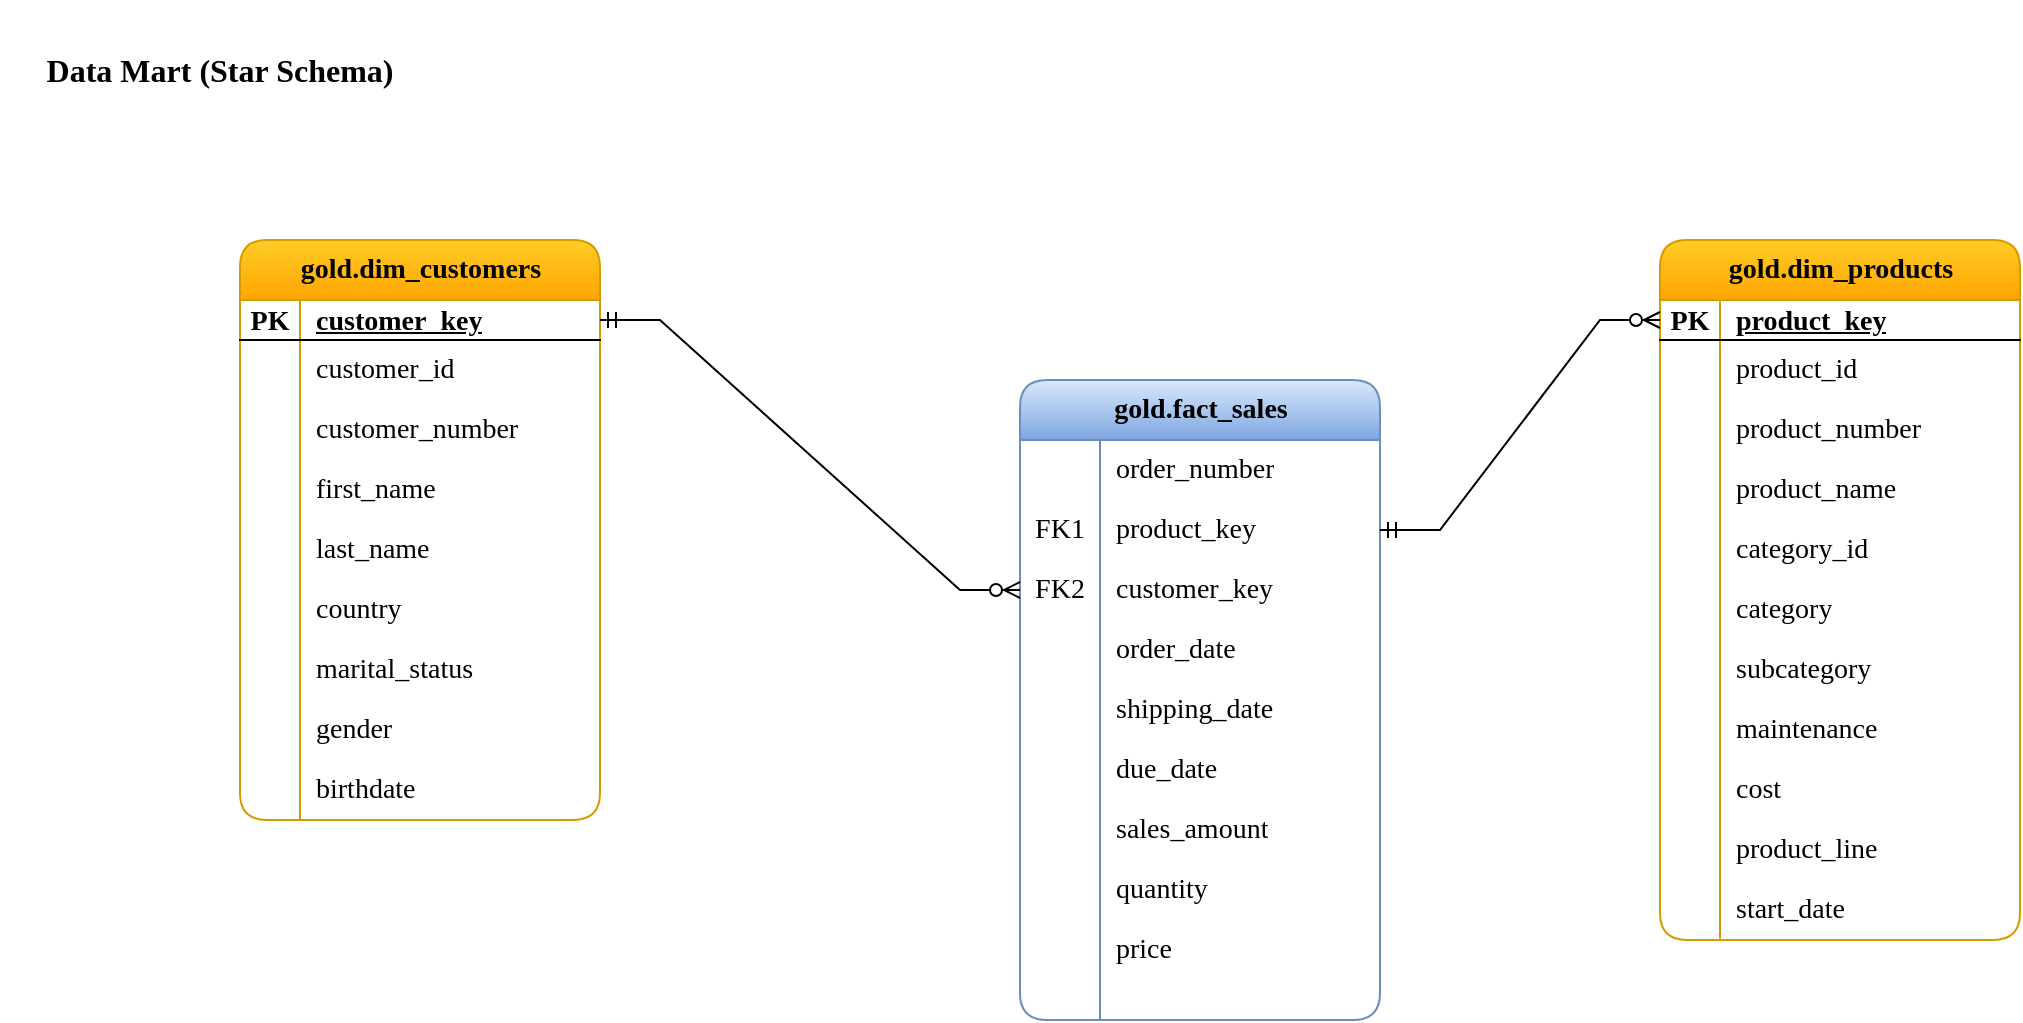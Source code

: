 <mxfile version="27.0.9">
  <diagram name="Page-1" id="QUoCIV9uju_QD92JX0Gx">
    <mxGraphModel dx="1188" dy="729" grid="1" gridSize="10" guides="1" tooltips="1" connect="1" arrows="1" fold="1" page="1" pageScale="1" pageWidth="1600" pageHeight="1200" math="0" shadow="0">
      <root>
        <mxCell id="0" />
        <mxCell id="1" parent="0" />
        <mxCell id="_mooXY7C2FCnG0ZSDH6z-1" value="&lt;font style=&quot;font-size: 16px;&quot; face=&quot;Comic Sans MS&quot;&gt;&lt;b&gt;Data Mart (Star Schema)&lt;/b&gt;&lt;/font&gt;" style="text;html=1;align=center;verticalAlign=middle;whiteSpace=wrap;rounded=0;" vertex="1" parent="1">
          <mxGeometry x="120" y="80" width="220" height="70" as="geometry" />
        </mxCell>
        <mxCell id="_mooXY7C2FCnG0ZSDH6z-16" value="gold.dim_customers" style="shape=table;startSize=30;container=1;collapsible=1;childLayout=tableLayout;fixedRows=1;rowLines=0;fontStyle=1;align=center;resizeLast=1;html=1;rounded=1;fillStyle=auto;swimlaneFillColor=none;fillColor=#ffcd28;strokeColor=#d79b00;gradientColor=#ffa500;fontFamily=Comic Sans MS;fontSize=14;" vertex="1" parent="1">
          <mxGeometry x="240" y="200" width="180" height="290" as="geometry" />
        </mxCell>
        <mxCell id="_mooXY7C2FCnG0ZSDH6z-17" value="" style="shape=tableRow;horizontal=0;startSize=0;swimlaneHead=0;swimlaneBody=0;fillColor=none;collapsible=0;dropTarget=0;points=[[0,0.5],[1,0.5]];portConstraint=eastwest;top=0;left=0;right=0;bottom=1;fontSize=14;fontFamily=Comic Sans MS;" vertex="1" parent="_mooXY7C2FCnG0ZSDH6z-16">
          <mxGeometry y="30" width="180" height="20" as="geometry" />
        </mxCell>
        <mxCell id="_mooXY7C2FCnG0ZSDH6z-18" value="PK" style="shape=partialRectangle;connectable=0;fillColor=none;top=0;left=0;bottom=0;right=0;fontStyle=1;overflow=hidden;whiteSpace=wrap;html=1;fontSize=14;fontFamily=Comic Sans MS;" vertex="1" parent="_mooXY7C2FCnG0ZSDH6z-17">
          <mxGeometry width="30" height="20" as="geometry">
            <mxRectangle width="30" height="20" as="alternateBounds" />
          </mxGeometry>
        </mxCell>
        <mxCell id="_mooXY7C2FCnG0ZSDH6z-19" value="customer_key" style="shape=partialRectangle;connectable=0;fillColor=none;top=0;left=0;bottom=0;right=0;align=left;spacingLeft=6;fontStyle=5;overflow=hidden;whiteSpace=wrap;html=1;fontSize=14;fontFamily=Comic Sans MS;" vertex="1" parent="_mooXY7C2FCnG0ZSDH6z-17">
          <mxGeometry x="30" width="150" height="20" as="geometry">
            <mxRectangle width="150" height="20" as="alternateBounds" />
          </mxGeometry>
        </mxCell>
        <mxCell id="_mooXY7C2FCnG0ZSDH6z-20" value="" style="shape=tableRow;horizontal=0;startSize=0;swimlaneHead=0;swimlaneBody=0;fillColor=none;collapsible=0;dropTarget=0;points=[[0,0.5],[1,0.5]];portConstraint=eastwest;top=0;left=0;right=0;bottom=0;fontSize=14;fontFamily=Comic Sans MS;" vertex="1" parent="_mooXY7C2FCnG0ZSDH6z-16">
          <mxGeometry y="50" width="180" height="30" as="geometry" />
        </mxCell>
        <mxCell id="_mooXY7C2FCnG0ZSDH6z-21" value="" style="shape=partialRectangle;connectable=0;fillColor=none;top=0;left=0;bottom=0;right=0;editable=1;overflow=hidden;whiteSpace=wrap;html=1;fontSize=14;fontFamily=Comic Sans MS;" vertex="1" parent="_mooXY7C2FCnG0ZSDH6z-20">
          <mxGeometry width="30" height="30" as="geometry">
            <mxRectangle width="30" height="30" as="alternateBounds" />
          </mxGeometry>
        </mxCell>
        <mxCell id="_mooXY7C2FCnG0ZSDH6z-22" value="customer_id" style="shape=partialRectangle;connectable=0;fillColor=none;top=0;left=0;bottom=0;right=0;align=left;spacingLeft=6;overflow=hidden;whiteSpace=wrap;html=1;fontSize=14;fontFamily=Comic Sans MS;" vertex="1" parent="_mooXY7C2FCnG0ZSDH6z-20">
          <mxGeometry x="30" width="150" height="30" as="geometry">
            <mxRectangle width="150" height="30" as="alternateBounds" />
          </mxGeometry>
        </mxCell>
        <mxCell id="_mooXY7C2FCnG0ZSDH6z-23" value="" style="shape=tableRow;horizontal=0;startSize=0;swimlaneHead=0;swimlaneBody=0;fillColor=none;collapsible=0;dropTarget=0;points=[[0,0.5],[1,0.5]];portConstraint=eastwest;top=0;left=0;right=0;bottom=0;fontSize=14;fontFamily=Comic Sans MS;" vertex="1" parent="_mooXY7C2FCnG0ZSDH6z-16">
          <mxGeometry y="80" width="180" height="30" as="geometry" />
        </mxCell>
        <mxCell id="_mooXY7C2FCnG0ZSDH6z-24" value="" style="shape=partialRectangle;connectable=0;fillColor=none;top=0;left=0;bottom=0;right=0;editable=1;overflow=hidden;whiteSpace=wrap;html=1;fontSize=14;fontFamily=Comic Sans MS;" vertex="1" parent="_mooXY7C2FCnG0ZSDH6z-23">
          <mxGeometry width="30" height="30" as="geometry">
            <mxRectangle width="30" height="30" as="alternateBounds" />
          </mxGeometry>
        </mxCell>
        <mxCell id="_mooXY7C2FCnG0ZSDH6z-25" value="customer_number" style="shape=partialRectangle;connectable=0;fillColor=none;top=0;left=0;bottom=0;right=0;align=left;spacingLeft=6;overflow=hidden;whiteSpace=wrap;html=1;fontSize=14;fontFamily=Comic Sans MS;" vertex="1" parent="_mooXY7C2FCnG0ZSDH6z-23">
          <mxGeometry x="30" width="150" height="30" as="geometry">
            <mxRectangle width="150" height="30" as="alternateBounds" />
          </mxGeometry>
        </mxCell>
        <mxCell id="_mooXY7C2FCnG0ZSDH6z-26" value="" style="shape=tableRow;horizontal=0;startSize=0;swimlaneHead=0;swimlaneBody=0;fillColor=none;collapsible=0;dropTarget=0;points=[[0,0.5],[1,0.5]];portConstraint=eastwest;top=0;left=0;right=0;bottom=0;fontSize=14;fontFamily=Comic Sans MS;" vertex="1" parent="_mooXY7C2FCnG0ZSDH6z-16">
          <mxGeometry y="110" width="180" height="30" as="geometry" />
        </mxCell>
        <mxCell id="_mooXY7C2FCnG0ZSDH6z-27" value="" style="shape=partialRectangle;connectable=0;fillColor=none;top=0;left=0;bottom=0;right=0;editable=1;overflow=hidden;whiteSpace=wrap;html=1;fontSize=14;fontFamily=Comic Sans MS;" vertex="1" parent="_mooXY7C2FCnG0ZSDH6z-26">
          <mxGeometry width="30" height="30" as="geometry">
            <mxRectangle width="30" height="30" as="alternateBounds" />
          </mxGeometry>
        </mxCell>
        <mxCell id="_mooXY7C2FCnG0ZSDH6z-28" value="first_name" style="shape=partialRectangle;connectable=0;fillColor=none;top=0;left=0;bottom=0;right=0;align=left;spacingLeft=6;overflow=hidden;whiteSpace=wrap;html=1;fontSize=14;fontFamily=Comic Sans MS;" vertex="1" parent="_mooXY7C2FCnG0ZSDH6z-26">
          <mxGeometry x="30" width="150" height="30" as="geometry">
            <mxRectangle width="150" height="30" as="alternateBounds" />
          </mxGeometry>
        </mxCell>
        <mxCell id="_mooXY7C2FCnG0ZSDH6z-31" value="" style="shape=tableRow;horizontal=0;startSize=0;swimlaneHead=0;swimlaneBody=0;fillColor=none;collapsible=0;dropTarget=0;points=[[0,0.5],[1,0.5]];portConstraint=eastwest;top=0;left=0;right=0;bottom=0;fontSize=14;fontFamily=Comic Sans MS;" vertex="1" parent="_mooXY7C2FCnG0ZSDH6z-16">
          <mxGeometry y="140" width="180" height="30" as="geometry" />
        </mxCell>
        <mxCell id="_mooXY7C2FCnG0ZSDH6z-32" value="" style="shape=partialRectangle;connectable=0;fillColor=none;top=0;left=0;bottom=0;right=0;editable=1;overflow=hidden;whiteSpace=wrap;html=1;fontSize=14;fontFamily=Comic Sans MS;" vertex="1" parent="_mooXY7C2FCnG0ZSDH6z-31">
          <mxGeometry width="30" height="30" as="geometry">
            <mxRectangle width="30" height="30" as="alternateBounds" />
          </mxGeometry>
        </mxCell>
        <mxCell id="_mooXY7C2FCnG0ZSDH6z-33" value="last_name" style="shape=partialRectangle;connectable=0;fillColor=none;top=0;left=0;bottom=0;right=0;align=left;spacingLeft=6;overflow=hidden;whiteSpace=wrap;html=1;fontSize=14;fontFamily=Comic Sans MS;" vertex="1" parent="_mooXY7C2FCnG0ZSDH6z-31">
          <mxGeometry x="30" width="150" height="30" as="geometry">
            <mxRectangle width="150" height="30" as="alternateBounds" />
          </mxGeometry>
        </mxCell>
        <mxCell id="_mooXY7C2FCnG0ZSDH6z-34" value="" style="shape=tableRow;horizontal=0;startSize=0;swimlaneHead=0;swimlaneBody=0;fillColor=none;collapsible=0;dropTarget=0;points=[[0,0.5],[1,0.5]];portConstraint=eastwest;top=0;left=0;right=0;bottom=0;fontSize=14;fontFamily=Comic Sans MS;" vertex="1" parent="_mooXY7C2FCnG0ZSDH6z-16">
          <mxGeometry y="170" width="180" height="30" as="geometry" />
        </mxCell>
        <mxCell id="_mooXY7C2FCnG0ZSDH6z-35" value="" style="shape=partialRectangle;connectable=0;fillColor=none;top=0;left=0;bottom=0;right=0;editable=1;overflow=hidden;whiteSpace=wrap;html=1;fontSize=14;fontFamily=Comic Sans MS;" vertex="1" parent="_mooXY7C2FCnG0ZSDH6z-34">
          <mxGeometry width="30" height="30" as="geometry">
            <mxRectangle width="30" height="30" as="alternateBounds" />
          </mxGeometry>
        </mxCell>
        <mxCell id="_mooXY7C2FCnG0ZSDH6z-36" value="country" style="shape=partialRectangle;connectable=0;fillColor=none;top=0;left=0;bottom=0;right=0;align=left;spacingLeft=6;overflow=hidden;whiteSpace=wrap;html=1;fontSize=14;fontFamily=Comic Sans MS;" vertex="1" parent="_mooXY7C2FCnG0ZSDH6z-34">
          <mxGeometry x="30" width="150" height="30" as="geometry">
            <mxRectangle width="150" height="30" as="alternateBounds" />
          </mxGeometry>
        </mxCell>
        <mxCell id="_mooXY7C2FCnG0ZSDH6z-56" value="" style="shape=tableRow;horizontal=0;startSize=0;swimlaneHead=0;swimlaneBody=0;fillColor=none;collapsible=0;dropTarget=0;points=[[0,0.5],[1,0.5]];portConstraint=eastwest;top=0;left=0;right=0;bottom=0;fontSize=14;fontFamily=Comic Sans MS;" vertex="1" parent="_mooXY7C2FCnG0ZSDH6z-16">
          <mxGeometry y="200" width="180" height="30" as="geometry" />
        </mxCell>
        <mxCell id="_mooXY7C2FCnG0ZSDH6z-57" value="" style="shape=partialRectangle;connectable=0;fillColor=none;top=0;left=0;bottom=0;right=0;editable=1;overflow=hidden;whiteSpace=wrap;html=1;fontSize=14;fontFamily=Comic Sans MS;" vertex="1" parent="_mooXY7C2FCnG0ZSDH6z-56">
          <mxGeometry width="30" height="30" as="geometry">
            <mxRectangle width="30" height="30" as="alternateBounds" />
          </mxGeometry>
        </mxCell>
        <mxCell id="_mooXY7C2FCnG0ZSDH6z-58" value="marital_status" style="shape=partialRectangle;connectable=0;fillColor=none;top=0;left=0;bottom=0;right=0;align=left;spacingLeft=6;overflow=hidden;whiteSpace=wrap;html=1;fontSize=14;fontFamily=Comic Sans MS;" vertex="1" parent="_mooXY7C2FCnG0ZSDH6z-56">
          <mxGeometry x="30" width="150" height="30" as="geometry">
            <mxRectangle width="150" height="30" as="alternateBounds" />
          </mxGeometry>
        </mxCell>
        <mxCell id="_mooXY7C2FCnG0ZSDH6z-59" value="" style="shape=tableRow;horizontal=0;startSize=0;swimlaneHead=0;swimlaneBody=0;fillColor=none;collapsible=0;dropTarget=0;points=[[0,0.5],[1,0.5]];portConstraint=eastwest;top=0;left=0;right=0;bottom=0;fontSize=14;fontFamily=Comic Sans MS;" vertex="1" parent="_mooXY7C2FCnG0ZSDH6z-16">
          <mxGeometry y="230" width="180" height="30" as="geometry" />
        </mxCell>
        <mxCell id="_mooXY7C2FCnG0ZSDH6z-60" value="" style="shape=partialRectangle;connectable=0;fillColor=none;top=0;left=0;bottom=0;right=0;editable=1;overflow=hidden;whiteSpace=wrap;html=1;fontSize=14;fontFamily=Comic Sans MS;" vertex="1" parent="_mooXY7C2FCnG0ZSDH6z-59">
          <mxGeometry width="30" height="30" as="geometry">
            <mxRectangle width="30" height="30" as="alternateBounds" />
          </mxGeometry>
        </mxCell>
        <mxCell id="_mooXY7C2FCnG0ZSDH6z-61" value="gender" style="shape=partialRectangle;connectable=0;fillColor=none;top=0;left=0;bottom=0;right=0;align=left;spacingLeft=6;overflow=hidden;whiteSpace=wrap;html=1;fontSize=14;fontFamily=Comic Sans MS;" vertex="1" parent="_mooXY7C2FCnG0ZSDH6z-59">
          <mxGeometry x="30" width="150" height="30" as="geometry">
            <mxRectangle width="150" height="30" as="alternateBounds" />
          </mxGeometry>
        </mxCell>
        <mxCell id="_mooXY7C2FCnG0ZSDH6z-62" value="" style="shape=tableRow;horizontal=0;startSize=0;swimlaneHead=0;swimlaneBody=0;fillColor=none;collapsible=0;dropTarget=0;points=[[0,0.5],[1,0.5]];portConstraint=eastwest;top=0;left=0;right=0;bottom=0;fontSize=14;fontFamily=Comic Sans MS;" vertex="1" parent="_mooXY7C2FCnG0ZSDH6z-16">
          <mxGeometry y="260" width="180" height="30" as="geometry" />
        </mxCell>
        <mxCell id="_mooXY7C2FCnG0ZSDH6z-63" value="" style="shape=partialRectangle;connectable=0;fillColor=none;top=0;left=0;bottom=0;right=0;editable=1;overflow=hidden;whiteSpace=wrap;html=1;fontSize=14;fontFamily=Comic Sans MS;" vertex="1" parent="_mooXY7C2FCnG0ZSDH6z-62">
          <mxGeometry width="30" height="30" as="geometry">
            <mxRectangle width="30" height="30" as="alternateBounds" />
          </mxGeometry>
        </mxCell>
        <mxCell id="_mooXY7C2FCnG0ZSDH6z-64" value="birthdate" style="shape=partialRectangle;connectable=0;fillColor=none;top=0;left=0;bottom=0;right=0;align=left;spacingLeft=6;overflow=hidden;whiteSpace=wrap;html=1;fontSize=14;fontFamily=Comic Sans MS;" vertex="1" parent="_mooXY7C2FCnG0ZSDH6z-62">
          <mxGeometry x="30" width="150" height="30" as="geometry">
            <mxRectangle width="150" height="30" as="alternateBounds" />
          </mxGeometry>
        </mxCell>
        <mxCell id="_mooXY7C2FCnG0ZSDH6z-68" value="gold.dim_products" style="shape=table;startSize=30;container=1;collapsible=1;childLayout=tableLayout;fixedRows=1;rowLines=0;fontStyle=1;align=center;resizeLast=1;html=1;rounded=1;fillStyle=auto;swimlaneFillColor=none;fillColor=#ffcd28;strokeColor=#d79b00;gradientColor=#ffa500;fontFamily=Comic Sans MS;fontSize=14;" vertex="1" parent="1">
          <mxGeometry x="950" y="200" width="180" height="350" as="geometry" />
        </mxCell>
        <mxCell id="_mooXY7C2FCnG0ZSDH6z-69" value="" style="shape=tableRow;horizontal=0;startSize=0;swimlaneHead=0;swimlaneBody=0;fillColor=none;collapsible=0;dropTarget=0;points=[[0,0.5],[1,0.5]];portConstraint=eastwest;top=0;left=0;right=0;bottom=1;fontSize=14;fontFamily=Comic Sans MS;" vertex="1" parent="_mooXY7C2FCnG0ZSDH6z-68">
          <mxGeometry y="30" width="180" height="20" as="geometry" />
        </mxCell>
        <mxCell id="_mooXY7C2FCnG0ZSDH6z-70" value="PK" style="shape=partialRectangle;connectable=0;fillColor=none;top=0;left=0;bottom=0;right=0;fontStyle=1;overflow=hidden;whiteSpace=wrap;html=1;fontSize=14;fontFamily=Comic Sans MS;" vertex="1" parent="_mooXY7C2FCnG0ZSDH6z-69">
          <mxGeometry width="30" height="20" as="geometry">
            <mxRectangle width="30" height="20" as="alternateBounds" />
          </mxGeometry>
        </mxCell>
        <mxCell id="_mooXY7C2FCnG0ZSDH6z-71" value="product_key" style="shape=partialRectangle;connectable=0;fillColor=none;top=0;left=0;bottom=0;right=0;align=left;spacingLeft=6;fontStyle=5;overflow=hidden;whiteSpace=wrap;html=1;fontSize=14;fontFamily=Comic Sans MS;" vertex="1" parent="_mooXY7C2FCnG0ZSDH6z-69">
          <mxGeometry x="30" width="150" height="20" as="geometry">
            <mxRectangle width="150" height="20" as="alternateBounds" />
          </mxGeometry>
        </mxCell>
        <mxCell id="_mooXY7C2FCnG0ZSDH6z-72" value="" style="shape=tableRow;horizontal=0;startSize=0;swimlaneHead=0;swimlaneBody=0;fillColor=none;collapsible=0;dropTarget=0;points=[[0,0.5],[1,0.5]];portConstraint=eastwest;top=0;left=0;right=0;bottom=0;fontSize=14;fontFamily=Comic Sans MS;" vertex="1" parent="_mooXY7C2FCnG0ZSDH6z-68">
          <mxGeometry y="50" width="180" height="30" as="geometry" />
        </mxCell>
        <mxCell id="_mooXY7C2FCnG0ZSDH6z-73" value="" style="shape=partialRectangle;connectable=0;fillColor=none;top=0;left=0;bottom=0;right=0;editable=1;overflow=hidden;whiteSpace=wrap;html=1;fontSize=14;fontFamily=Comic Sans MS;" vertex="1" parent="_mooXY7C2FCnG0ZSDH6z-72">
          <mxGeometry width="30" height="30" as="geometry">
            <mxRectangle width="30" height="30" as="alternateBounds" />
          </mxGeometry>
        </mxCell>
        <mxCell id="_mooXY7C2FCnG0ZSDH6z-74" value="product_id" style="shape=partialRectangle;connectable=0;fillColor=none;top=0;left=0;bottom=0;right=0;align=left;spacingLeft=6;overflow=hidden;whiteSpace=wrap;html=1;fontSize=14;fontFamily=Comic Sans MS;" vertex="1" parent="_mooXY7C2FCnG0ZSDH6z-72">
          <mxGeometry x="30" width="150" height="30" as="geometry">
            <mxRectangle width="150" height="30" as="alternateBounds" />
          </mxGeometry>
        </mxCell>
        <mxCell id="_mooXY7C2FCnG0ZSDH6z-75" value="" style="shape=tableRow;horizontal=0;startSize=0;swimlaneHead=0;swimlaneBody=0;fillColor=none;collapsible=0;dropTarget=0;points=[[0,0.5],[1,0.5]];portConstraint=eastwest;top=0;left=0;right=0;bottom=0;fontSize=14;fontFamily=Comic Sans MS;" vertex="1" parent="_mooXY7C2FCnG0ZSDH6z-68">
          <mxGeometry y="80" width="180" height="30" as="geometry" />
        </mxCell>
        <mxCell id="_mooXY7C2FCnG0ZSDH6z-76" value="" style="shape=partialRectangle;connectable=0;fillColor=none;top=0;left=0;bottom=0;right=0;editable=1;overflow=hidden;whiteSpace=wrap;html=1;fontSize=14;fontFamily=Comic Sans MS;" vertex="1" parent="_mooXY7C2FCnG0ZSDH6z-75">
          <mxGeometry width="30" height="30" as="geometry">
            <mxRectangle width="30" height="30" as="alternateBounds" />
          </mxGeometry>
        </mxCell>
        <mxCell id="_mooXY7C2FCnG0ZSDH6z-77" value="product_number" style="shape=partialRectangle;connectable=0;fillColor=none;top=0;left=0;bottom=0;right=0;align=left;spacingLeft=6;overflow=hidden;whiteSpace=wrap;html=1;fontSize=14;fontFamily=Comic Sans MS;" vertex="1" parent="_mooXY7C2FCnG0ZSDH6z-75">
          <mxGeometry x="30" width="150" height="30" as="geometry">
            <mxRectangle width="150" height="30" as="alternateBounds" />
          </mxGeometry>
        </mxCell>
        <mxCell id="_mooXY7C2FCnG0ZSDH6z-78" value="" style="shape=tableRow;horizontal=0;startSize=0;swimlaneHead=0;swimlaneBody=0;fillColor=none;collapsible=0;dropTarget=0;points=[[0,0.5],[1,0.5]];portConstraint=eastwest;top=0;left=0;right=0;bottom=0;fontSize=14;fontFamily=Comic Sans MS;" vertex="1" parent="_mooXY7C2FCnG0ZSDH6z-68">
          <mxGeometry y="110" width="180" height="30" as="geometry" />
        </mxCell>
        <mxCell id="_mooXY7C2FCnG0ZSDH6z-79" value="" style="shape=partialRectangle;connectable=0;fillColor=none;top=0;left=0;bottom=0;right=0;editable=1;overflow=hidden;whiteSpace=wrap;html=1;fontSize=14;fontFamily=Comic Sans MS;" vertex="1" parent="_mooXY7C2FCnG0ZSDH6z-78">
          <mxGeometry width="30" height="30" as="geometry">
            <mxRectangle width="30" height="30" as="alternateBounds" />
          </mxGeometry>
        </mxCell>
        <mxCell id="_mooXY7C2FCnG0ZSDH6z-80" value="product_name" style="shape=partialRectangle;connectable=0;fillColor=none;top=0;left=0;bottom=0;right=0;align=left;spacingLeft=6;overflow=hidden;whiteSpace=wrap;html=1;fontSize=14;fontFamily=Comic Sans MS;" vertex="1" parent="_mooXY7C2FCnG0ZSDH6z-78">
          <mxGeometry x="30" width="150" height="30" as="geometry">
            <mxRectangle width="150" height="30" as="alternateBounds" />
          </mxGeometry>
        </mxCell>
        <mxCell id="_mooXY7C2FCnG0ZSDH6z-81" value="" style="shape=tableRow;horizontal=0;startSize=0;swimlaneHead=0;swimlaneBody=0;fillColor=none;collapsible=0;dropTarget=0;points=[[0,0.5],[1,0.5]];portConstraint=eastwest;top=0;left=0;right=0;bottom=0;fontSize=14;fontFamily=Comic Sans MS;" vertex="1" parent="_mooXY7C2FCnG0ZSDH6z-68">
          <mxGeometry y="140" width="180" height="30" as="geometry" />
        </mxCell>
        <mxCell id="_mooXY7C2FCnG0ZSDH6z-82" value="" style="shape=partialRectangle;connectable=0;fillColor=none;top=0;left=0;bottom=0;right=0;editable=1;overflow=hidden;whiteSpace=wrap;html=1;fontSize=14;fontFamily=Comic Sans MS;" vertex="1" parent="_mooXY7C2FCnG0ZSDH6z-81">
          <mxGeometry width="30" height="30" as="geometry">
            <mxRectangle width="30" height="30" as="alternateBounds" />
          </mxGeometry>
        </mxCell>
        <mxCell id="_mooXY7C2FCnG0ZSDH6z-83" value="category_id" style="shape=partialRectangle;connectable=0;fillColor=none;top=0;left=0;bottom=0;right=0;align=left;spacingLeft=6;overflow=hidden;whiteSpace=wrap;html=1;fontSize=14;fontFamily=Comic Sans MS;" vertex="1" parent="_mooXY7C2FCnG0ZSDH6z-81">
          <mxGeometry x="30" width="150" height="30" as="geometry">
            <mxRectangle width="150" height="30" as="alternateBounds" />
          </mxGeometry>
        </mxCell>
        <mxCell id="_mooXY7C2FCnG0ZSDH6z-84" value="" style="shape=tableRow;horizontal=0;startSize=0;swimlaneHead=0;swimlaneBody=0;fillColor=none;collapsible=0;dropTarget=0;points=[[0,0.5],[1,0.5]];portConstraint=eastwest;top=0;left=0;right=0;bottom=0;fontSize=14;fontFamily=Comic Sans MS;" vertex="1" parent="_mooXY7C2FCnG0ZSDH6z-68">
          <mxGeometry y="170" width="180" height="30" as="geometry" />
        </mxCell>
        <mxCell id="_mooXY7C2FCnG0ZSDH6z-85" value="" style="shape=partialRectangle;connectable=0;fillColor=none;top=0;left=0;bottom=0;right=0;editable=1;overflow=hidden;whiteSpace=wrap;html=1;fontSize=14;fontFamily=Comic Sans MS;" vertex="1" parent="_mooXY7C2FCnG0ZSDH6z-84">
          <mxGeometry width="30" height="30" as="geometry">
            <mxRectangle width="30" height="30" as="alternateBounds" />
          </mxGeometry>
        </mxCell>
        <mxCell id="_mooXY7C2FCnG0ZSDH6z-86" value="category" style="shape=partialRectangle;connectable=0;fillColor=none;top=0;left=0;bottom=0;right=0;align=left;spacingLeft=6;overflow=hidden;whiteSpace=wrap;html=1;fontSize=14;fontFamily=Comic Sans MS;" vertex="1" parent="_mooXY7C2FCnG0ZSDH6z-84">
          <mxGeometry x="30" width="150" height="30" as="geometry">
            <mxRectangle width="150" height="30" as="alternateBounds" />
          </mxGeometry>
        </mxCell>
        <mxCell id="_mooXY7C2FCnG0ZSDH6z-87" value="" style="shape=tableRow;horizontal=0;startSize=0;swimlaneHead=0;swimlaneBody=0;fillColor=none;collapsible=0;dropTarget=0;points=[[0,0.5],[1,0.5]];portConstraint=eastwest;top=0;left=0;right=0;bottom=0;fontSize=14;fontFamily=Comic Sans MS;" vertex="1" parent="_mooXY7C2FCnG0ZSDH6z-68">
          <mxGeometry y="200" width="180" height="30" as="geometry" />
        </mxCell>
        <mxCell id="_mooXY7C2FCnG0ZSDH6z-88" value="" style="shape=partialRectangle;connectable=0;fillColor=none;top=0;left=0;bottom=0;right=0;editable=1;overflow=hidden;whiteSpace=wrap;html=1;fontSize=14;fontFamily=Comic Sans MS;" vertex="1" parent="_mooXY7C2FCnG0ZSDH6z-87">
          <mxGeometry width="30" height="30" as="geometry">
            <mxRectangle width="30" height="30" as="alternateBounds" />
          </mxGeometry>
        </mxCell>
        <mxCell id="_mooXY7C2FCnG0ZSDH6z-89" value="subcategory" style="shape=partialRectangle;connectable=0;fillColor=none;top=0;left=0;bottom=0;right=0;align=left;spacingLeft=6;overflow=hidden;whiteSpace=wrap;html=1;fontSize=14;fontFamily=Comic Sans MS;" vertex="1" parent="_mooXY7C2FCnG0ZSDH6z-87">
          <mxGeometry x="30" width="150" height="30" as="geometry">
            <mxRectangle width="150" height="30" as="alternateBounds" />
          </mxGeometry>
        </mxCell>
        <mxCell id="_mooXY7C2FCnG0ZSDH6z-90" value="" style="shape=tableRow;horizontal=0;startSize=0;swimlaneHead=0;swimlaneBody=0;fillColor=none;collapsible=0;dropTarget=0;points=[[0,0.5],[1,0.5]];portConstraint=eastwest;top=0;left=0;right=0;bottom=0;fontSize=14;fontFamily=Comic Sans MS;" vertex="1" parent="_mooXY7C2FCnG0ZSDH6z-68">
          <mxGeometry y="230" width="180" height="30" as="geometry" />
        </mxCell>
        <mxCell id="_mooXY7C2FCnG0ZSDH6z-91" value="" style="shape=partialRectangle;connectable=0;fillColor=none;top=0;left=0;bottom=0;right=0;editable=1;overflow=hidden;whiteSpace=wrap;html=1;fontSize=14;fontFamily=Comic Sans MS;" vertex="1" parent="_mooXY7C2FCnG0ZSDH6z-90">
          <mxGeometry width="30" height="30" as="geometry">
            <mxRectangle width="30" height="30" as="alternateBounds" />
          </mxGeometry>
        </mxCell>
        <mxCell id="_mooXY7C2FCnG0ZSDH6z-92" value="maintenance" style="shape=partialRectangle;connectable=0;fillColor=none;top=0;left=0;bottom=0;right=0;align=left;spacingLeft=6;overflow=hidden;whiteSpace=wrap;html=1;fontSize=14;fontFamily=Comic Sans MS;" vertex="1" parent="_mooXY7C2FCnG0ZSDH6z-90">
          <mxGeometry x="30" width="150" height="30" as="geometry">
            <mxRectangle width="150" height="30" as="alternateBounds" />
          </mxGeometry>
        </mxCell>
        <mxCell id="_mooXY7C2FCnG0ZSDH6z-93" value="" style="shape=tableRow;horizontal=0;startSize=0;swimlaneHead=0;swimlaneBody=0;fillColor=none;collapsible=0;dropTarget=0;points=[[0,0.5],[1,0.5]];portConstraint=eastwest;top=0;left=0;right=0;bottom=0;fontSize=14;fontFamily=Comic Sans MS;" vertex="1" parent="_mooXY7C2FCnG0ZSDH6z-68">
          <mxGeometry y="260" width="180" height="30" as="geometry" />
        </mxCell>
        <mxCell id="_mooXY7C2FCnG0ZSDH6z-94" value="" style="shape=partialRectangle;connectable=0;fillColor=none;top=0;left=0;bottom=0;right=0;editable=1;overflow=hidden;whiteSpace=wrap;html=1;fontSize=14;fontFamily=Comic Sans MS;" vertex="1" parent="_mooXY7C2FCnG0ZSDH6z-93">
          <mxGeometry width="30" height="30" as="geometry">
            <mxRectangle width="30" height="30" as="alternateBounds" />
          </mxGeometry>
        </mxCell>
        <mxCell id="_mooXY7C2FCnG0ZSDH6z-95" value="cost" style="shape=partialRectangle;connectable=0;fillColor=none;top=0;left=0;bottom=0;right=0;align=left;spacingLeft=6;overflow=hidden;whiteSpace=wrap;html=1;fontSize=14;fontFamily=Comic Sans MS;" vertex="1" parent="_mooXY7C2FCnG0ZSDH6z-93">
          <mxGeometry x="30" width="150" height="30" as="geometry">
            <mxRectangle width="150" height="30" as="alternateBounds" />
          </mxGeometry>
        </mxCell>
        <mxCell id="_mooXY7C2FCnG0ZSDH6z-96" value="" style="shape=tableRow;horizontal=0;startSize=0;swimlaneHead=0;swimlaneBody=0;fillColor=none;collapsible=0;dropTarget=0;points=[[0,0.5],[1,0.5]];portConstraint=eastwest;top=0;left=0;right=0;bottom=0;fontSize=14;fontFamily=Comic Sans MS;" vertex="1" parent="_mooXY7C2FCnG0ZSDH6z-68">
          <mxGeometry y="290" width="180" height="30" as="geometry" />
        </mxCell>
        <mxCell id="_mooXY7C2FCnG0ZSDH6z-97" value="" style="shape=partialRectangle;connectable=0;fillColor=none;top=0;left=0;bottom=0;right=0;editable=1;overflow=hidden;whiteSpace=wrap;html=1;fontSize=14;fontFamily=Comic Sans MS;" vertex="1" parent="_mooXY7C2FCnG0ZSDH6z-96">
          <mxGeometry width="30" height="30" as="geometry">
            <mxRectangle width="30" height="30" as="alternateBounds" />
          </mxGeometry>
        </mxCell>
        <mxCell id="_mooXY7C2FCnG0ZSDH6z-98" value="product_line" style="shape=partialRectangle;connectable=0;fillColor=none;top=0;left=0;bottom=0;right=0;align=left;spacingLeft=6;overflow=hidden;whiteSpace=wrap;html=1;fontSize=14;fontFamily=Comic Sans MS;" vertex="1" parent="_mooXY7C2FCnG0ZSDH6z-96">
          <mxGeometry x="30" width="150" height="30" as="geometry">
            <mxRectangle width="150" height="30" as="alternateBounds" />
          </mxGeometry>
        </mxCell>
        <mxCell id="_mooXY7C2FCnG0ZSDH6z-99" value="" style="shape=tableRow;horizontal=0;startSize=0;swimlaneHead=0;swimlaneBody=0;fillColor=none;collapsible=0;dropTarget=0;points=[[0,0.5],[1,0.5]];portConstraint=eastwest;top=0;left=0;right=0;bottom=0;fontSize=14;fontFamily=Comic Sans MS;" vertex="1" parent="_mooXY7C2FCnG0ZSDH6z-68">
          <mxGeometry y="320" width="180" height="30" as="geometry" />
        </mxCell>
        <mxCell id="_mooXY7C2FCnG0ZSDH6z-100" value="" style="shape=partialRectangle;connectable=0;fillColor=none;top=0;left=0;bottom=0;right=0;editable=1;overflow=hidden;whiteSpace=wrap;html=1;fontSize=14;fontFamily=Comic Sans MS;" vertex="1" parent="_mooXY7C2FCnG0ZSDH6z-99">
          <mxGeometry width="30" height="30" as="geometry">
            <mxRectangle width="30" height="30" as="alternateBounds" />
          </mxGeometry>
        </mxCell>
        <mxCell id="_mooXY7C2FCnG0ZSDH6z-101" value="start_date" style="shape=partialRectangle;connectable=0;fillColor=none;top=0;left=0;bottom=0;right=0;align=left;spacingLeft=6;overflow=hidden;whiteSpace=wrap;html=1;fontSize=14;fontFamily=Comic Sans MS;" vertex="1" parent="_mooXY7C2FCnG0ZSDH6z-99">
          <mxGeometry x="30" width="150" height="30" as="geometry">
            <mxRectangle width="150" height="30" as="alternateBounds" />
          </mxGeometry>
        </mxCell>
        <mxCell id="_mooXY7C2FCnG0ZSDH6z-102" value="gold.fact_sales" style="shape=table;startSize=30;container=1;collapsible=1;childLayout=tableLayout;fixedRows=1;rowLines=0;fontStyle=1;align=center;resizeLast=1;html=1;rounded=1;fillStyle=auto;swimlaneFillColor=none;fillColor=#dae8fc;strokeColor=#6c8ebf;gradientColor=#7ea6e0;fontFamily=Comic Sans MS;fontSize=14;" vertex="1" parent="1">
          <mxGeometry x="630" y="270" width="180" height="320" as="geometry" />
        </mxCell>
        <mxCell id="_mooXY7C2FCnG0ZSDH6z-106" value="" style="shape=tableRow;horizontal=0;startSize=0;swimlaneHead=0;swimlaneBody=0;fillColor=none;collapsible=0;dropTarget=0;points=[[0,0.5],[1,0.5]];portConstraint=eastwest;top=0;left=0;right=0;bottom=0;fontSize=14;fontFamily=Comic Sans MS;" vertex="1" parent="_mooXY7C2FCnG0ZSDH6z-102">
          <mxGeometry y="30" width="180" height="30" as="geometry" />
        </mxCell>
        <mxCell id="_mooXY7C2FCnG0ZSDH6z-107" value="" style="shape=partialRectangle;connectable=0;fillColor=none;top=0;left=0;bottom=0;right=0;editable=1;overflow=hidden;whiteSpace=wrap;html=1;fontSize=14;fontFamily=Comic Sans MS;" vertex="1" parent="_mooXY7C2FCnG0ZSDH6z-106">
          <mxGeometry width="40" height="30" as="geometry">
            <mxRectangle width="40" height="30" as="alternateBounds" />
          </mxGeometry>
        </mxCell>
        <mxCell id="_mooXY7C2FCnG0ZSDH6z-108" value="order_number" style="shape=partialRectangle;connectable=0;fillColor=none;top=0;left=0;bottom=0;right=0;align=left;spacingLeft=6;overflow=hidden;whiteSpace=wrap;html=1;fontSize=14;fontFamily=Comic Sans MS;" vertex="1" parent="_mooXY7C2FCnG0ZSDH6z-106">
          <mxGeometry x="40" width="140" height="30" as="geometry">
            <mxRectangle width="140" height="30" as="alternateBounds" />
          </mxGeometry>
        </mxCell>
        <mxCell id="_mooXY7C2FCnG0ZSDH6z-109" value="" style="shape=tableRow;horizontal=0;startSize=0;swimlaneHead=0;swimlaneBody=0;fillColor=none;collapsible=0;dropTarget=0;points=[[0,0.5],[1,0.5]];portConstraint=eastwest;top=0;left=0;right=0;bottom=0;fontSize=14;fontFamily=Comic Sans MS;" vertex="1" parent="_mooXY7C2FCnG0ZSDH6z-102">
          <mxGeometry y="60" width="180" height="30" as="geometry" />
        </mxCell>
        <mxCell id="_mooXY7C2FCnG0ZSDH6z-110" value="FK1" style="shape=partialRectangle;connectable=0;fillColor=none;top=0;left=0;bottom=0;right=0;editable=1;overflow=hidden;whiteSpace=wrap;html=1;fontSize=14;fontFamily=Comic Sans MS;" vertex="1" parent="_mooXY7C2FCnG0ZSDH6z-109">
          <mxGeometry width="40" height="30" as="geometry">
            <mxRectangle width="40" height="30" as="alternateBounds" />
          </mxGeometry>
        </mxCell>
        <mxCell id="_mooXY7C2FCnG0ZSDH6z-111" value="product_key" style="shape=partialRectangle;connectable=0;fillColor=none;top=0;left=0;bottom=0;right=0;align=left;spacingLeft=6;overflow=hidden;whiteSpace=wrap;html=1;fontSize=14;fontFamily=Comic Sans MS;" vertex="1" parent="_mooXY7C2FCnG0ZSDH6z-109">
          <mxGeometry x="40" width="140" height="30" as="geometry">
            <mxRectangle width="140" height="30" as="alternateBounds" />
          </mxGeometry>
        </mxCell>
        <mxCell id="_mooXY7C2FCnG0ZSDH6z-112" value="" style="shape=tableRow;horizontal=0;startSize=0;swimlaneHead=0;swimlaneBody=0;fillColor=none;collapsible=0;dropTarget=0;points=[[0,0.5],[1,0.5]];portConstraint=eastwest;top=0;left=0;right=0;bottom=0;fontSize=14;fontFamily=Comic Sans MS;" vertex="1" parent="_mooXY7C2FCnG0ZSDH6z-102">
          <mxGeometry y="90" width="180" height="30" as="geometry" />
        </mxCell>
        <mxCell id="_mooXY7C2FCnG0ZSDH6z-113" value="FK2" style="shape=partialRectangle;connectable=0;fillColor=none;top=0;left=0;bottom=0;right=0;editable=1;overflow=hidden;whiteSpace=wrap;html=1;fontSize=14;fontFamily=Comic Sans MS;" vertex="1" parent="_mooXY7C2FCnG0ZSDH6z-112">
          <mxGeometry width="40" height="30" as="geometry">
            <mxRectangle width="40" height="30" as="alternateBounds" />
          </mxGeometry>
        </mxCell>
        <mxCell id="_mooXY7C2FCnG0ZSDH6z-114" value="customer_key" style="shape=partialRectangle;connectable=0;fillColor=none;top=0;left=0;bottom=0;right=0;align=left;spacingLeft=6;overflow=hidden;whiteSpace=wrap;html=1;fontSize=14;fontFamily=Comic Sans MS;" vertex="1" parent="_mooXY7C2FCnG0ZSDH6z-112">
          <mxGeometry x="40" width="140" height="30" as="geometry">
            <mxRectangle width="140" height="30" as="alternateBounds" />
          </mxGeometry>
        </mxCell>
        <mxCell id="_mooXY7C2FCnG0ZSDH6z-115" value="" style="shape=tableRow;horizontal=0;startSize=0;swimlaneHead=0;swimlaneBody=0;fillColor=none;collapsible=0;dropTarget=0;points=[[0,0.5],[1,0.5]];portConstraint=eastwest;top=0;left=0;right=0;bottom=0;fontSize=14;fontFamily=Comic Sans MS;" vertex="1" parent="_mooXY7C2FCnG0ZSDH6z-102">
          <mxGeometry y="120" width="180" height="30" as="geometry" />
        </mxCell>
        <mxCell id="_mooXY7C2FCnG0ZSDH6z-116" value="" style="shape=partialRectangle;connectable=0;fillColor=none;top=0;left=0;bottom=0;right=0;editable=1;overflow=hidden;whiteSpace=wrap;html=1;fontSize=14;fontFamily=Comic Sans MS;" vertex="1" parent="_mooXY7C2FCnG0ZSDH6z-115">
          <mxGeometry width="40" height="30" as="geometry">
            <mxRectangle width="40" height="30" as="alternateBounds" />
          </mxGeometry>
        </mxCell>
        <mxCell id="_mooXY7C2FCnG0ZSDH6z-117" value="order_date" style="shape=partialRectangle;connectable=0;fillColor=none;top=0;left=0;bottom=0;right=0;align=left;spacingLeft=6;overflow=hidden;whiteSpace=wrap;html=1;fontSize=14;fontFamily=Comic Sans MS;" vertex="1" parent="_mooXY7C2FCnG0ZSDH6z-115">
          <mxGeometry x="40" width="140" height="30" as="geometry">
            <mxRectangle width="140" height="30" as="alternateBounds" />
          </mxGeometry>
        </mxCell>
        <mxCell id="_mooXY7C2FCnG0ZSDH6z-118" value="" style="shape=tableRow;horizontal=0;startSize=0;swimlaneHead=0;swimlaneBody=0;fillColor=none;collapsible=0;dropTarget=0;points=[[0,0.5],[1,0.5]];portConstraint=eastwest;top=0;left=0;right=0;bottom=0;fontSize=14;fontFamily=Comic Sans MS;" vertex="1" parent="_mooXY7C2FCnG0ZSDH6z-102">
          <mxGeometry y="150" width="180" height="30" as="geometry" />
        </mxCell>
        <mxCell id="_mooXY7C2FCnG0ZSDH6z-119" value="" style="shape=partialRectangle;connectable=0;fillColor=none;top=0;left=0;bottom=0;right=0;editable=1;overflow=hidden;whiteSpace=wrap;html=1;fontSize=14;fontFamily=Comic Sans MS;" vertex="1" parent="_mooXY7C2FCnG0ZSDH6z-118">
          <mxGeometry width="40" height="30" as="geometry">
            <mxRectangle width="40" height="30" as="alternateBounds" />
          </mxGeometry>
        </mxCell>
        <mxCell id="_mooXY7C2FCnG0ZSDH6z-120" value="shipping_date" style="shape=partialRectangle;connectable=0;fillColor=none;top=0;left=0;bottom=0;right=0;align=left;spacingLeft=6;overflow=hidden;whiteSpace=wrap;html=1;fontSize=14;fontFamily=Comic Sans MS;" vertex="1" parent="_mooXY7C2FCnG0ZSDH6z-118">
          <mxGeometry x="40" width="140" height="30" as="geometry">
            <mxRectangle width="140" height="30" as="alternateBounds" />
          </mxGeometry>
        </mxCell>
        <mxCell id="_mooXY7C2FCnG0ZSDH6z-121" value="" style="shape=tableRow;horizontal=0;startSize=0;swimlaneHead=0;swimlaneBody=0;fillColor=none;collapsible=0;dropTarget=0;points=[[0,0.5],[1,0.5]];portConstraint=eastwest;top=0;left=0;right=0;bottom=0;fontSize=14;fontFamily=Comic Sans MS;" vertex="1" parent="_mooXY7C2FCnG0ZSDH6z-102">
          <mxGeometry y="180" width="180" height="30" as="geometry" />
        </mxCell>
        <mxCell id="_mooXY7C2FCnG0ZSDH6z-122" value="" style="shape=partialRectangle;connectable=0;fillColor=none;top=0;left=0;bottom=0;right=0;editable=1;overflow=hidden;whiteSpace=wrap;html=1;fontSize=14;fontFamily=Comic Sans MS;" vertex="1" parent="_mooXY7C2FCnG0ZSDH6z-121">
          <mxGeometry width="40" height="30" as="geometry">
            <mxRectangle width="40" height="30" as="alternateBounds" />
          </mxGeometry>
        </mxCell>
        <mxCell id="_mooXY7C2FCnG0ZSDH6z-123" value="due_date" style="shape=partialRectangle;connectable=0;fillColor=none;top=0;left=0;bottom=0;right=0;align=left;spacingLeft=6;overflow=hidden;whiteSpace=wrap;html=1;fontSize=14;fontFamily=Comic Sans MS;" vertex="1" parent="_mooXY7C2FCnG0ZSDH6z-121">
          <mxGeometry x="40" width="140" height="30" as="geometry">
            <mxRectangle width="140" height="30" as="alternateBounds" />
          </mxGeometry>
        </mxCell>
        <mxCell id="_mooXY7C2FCnG0ZSDH6z-124" value="" style="shape=tableRow;horizontal=0;startSize=0;swimlaneHead=0;swimlaneBody=0;fillColor=none;collapsible=0;dropTarget=0;points=[[0,0.5],[1,0.5]];portConstraint=eastwest;top=0;left=0;right=0;bottom=0;fontSize=14;fontFamily=Comic Sans MS;" vertex="1" parent="_mooXY7C2FCnG0ZSDH6z-102">
          <mxGeometry y="210" width="180" height="30" as="geometry" />
        </mxCell>
        <mxCell id="_mooXY7C2FCnG0ZSDH6z-125" value="" style="shape=partialRectangle;connectable=0;fillColor=none;top=0;left=0;bottom=0;right=0;editable=1;overflow=hidden;whiteSpace=wrap;html=1;fontSize=14;fontFamily=Comic Sans MS;" vertex="1" parent="_mooXY7C2FCnG0ZSDH6z-124">
          <mxGeometry width="40" height="30" as="geometry">
            <mxRectangle width="40" height="30" as="alternateBounds" />
          </mxGeometry>
        </mxCell>
        <mxCell id="_mooXY7C2FCnG0ZSDH6z-126" value="sales_amount" style="shape=partialRectangle;connectable=0;fillColor=none;top=0;left=0;bottom=0;right=0;align=left;spacingLeft=6;overflow=hidden;whiteSpace=wrap;html=1;fontSize=14;fontFamily=Comic Sans MS;" vertex="1" parent="_mooXY7C2FCnG0ZSDH6z-124">
          <mxGeometry x="40" width="140" height="30" as="geometry">
            <mxRectangle width="140" height="30" as="alternateBounds" />
          </mxGeometry>
        </mxCell>
        <mxCell id="_mooXY7C2FCnG0ZSDH6z-127" value="" style="shape=tableRow;horizontal=0;startSize=0;swimlaneHead=0;swimlaneBody=0;fillColor=none;collapsible=0;dropTarget=0;points=[[0,0.5],[1,0.5]];portConstraint=eastwest;top=0;left=0;right=0;bottom=0;fontSize=14;fontFamily=Comic Sans MS;" vertex="1" parent="_mooXY7C2FCnG0ZSDH6z-102">
          <mxGeometry y="240" width="180" height="30" as="geometry" />
        </mxCell>
        <mxCell id="_mooXY7C2FCnG0ZSDH6z-128" value="" style="shape=partialRectangle;connectable=0;fillColor=none;top=0;left=0;bottom=0;right=0;editable=1;overflow=hidden;whiteSpace=wrap;html=1;fontSize=14;fontFamily=Comic Sans MS;" vertex="1" parent="_mooXY7C2FCnG0ZSDH6z-127">
          <mxGeometry width="40" height="30" as="geometry">
            <mxRectangle width="40" height="30" as="alternateBounds" />
          </mxGeometry>
        </mxCell>
        <mxCell id="_mooXY7C2FCnG0ZSDH6z-129" value="quantity" style="shape=partialRectangle;connectable=0;fillColor=none;top=0;left=0;bottom=0;right=0;align=left;spacingLeft=6;overflow=hidden;whiteSpace=wrap;html=1;fontSize=14;fontFamily=Comic Sans MS;" vertex="1" parent="_mooXY7C2FCnG0ZSDH6z-127">
          <mxGeometry x="40" width="140" height="30" as="geometry">
            <mxRectangle width="140" height="30" as="alternateBounds" />
          </mxGeometry>
        </mxCell>
        <mxCell id="_mooXY7C2FCnG0ZSDH6z-130" value="" style="shape=tableRow;horizontal=0;startSize=0;swimlaneHead=0;swimlaneBody=0;fillColor=none;collapsible=0;dropTarget=0;points=[[0,0.5],[1,0.5]];portConstraint=eastwest;top=0;left=0;right=0;bottom=0;fontSize=14;fontFamily=Comic Sans MS;" vertex="1" parent="_mooXY7C2FCnG0ZSDH6z-102">
          <mxGeometry y="270" width="180" height="30" as="geometry" />
        </mxCell>
        <mxCell id="_mooXY7C2FCnG0ZSDH6z-131" value="" style="shape=partialRectangle;connectable=0;fillColor=none;top=0;left=0;bottom=0;right=0;editable=1;overflow=hidden;whiteSpace=wrap;html=1;fontSize=14;fontFamily=Comic Sans MS;" vertex="1" parent="_mooXY7C2FCnG0ZSDH6z-130">
          <mxGeometry width="40" height="30" as="geometry">
            <mxRectangle width="40" height="30" as="alternateBounds" />
          </mxGeometry>
        </mxCell>
        <mxCell id="_mooXY7C2FCnG0ZSDH6z-132" value="price" style="shape=partialRectangle;connectable=0;fillColor=none;top=0;left=0;bottom=0;right=0;align=left;spacingLeft=6;overflow=hidden;whiteSpace=wrap;html=1;fontSize=14;fontFamily=Comic Sans MS;" vertex="1" parent="_mooXY7C2FCnG0ZSDH6z-130">
          <mxGeometry x="40" width="140" height="30" as="geometry">
            <mxRectangle width="140" height="30" as="alternateBounds" />
          </mxGeometry>
        </mxCell>
        <mxCell id="_mooXY7C2FCnG0ZSDH6z-133" value="" style="shape=tableRow;horizontal=0;startSize=0;swimlaneHead=0;swimlaneBody=0;fillColor=none;collapsible=0;dropTarget=0;points=[[0,0.5],[1,0.5]];portConstraint=eastwest;top=0;left=0;right=0;bottom=0;fontSize=14;fontFamily=Comic Sans MS;" vertex="1" parent="_mooXY7C2FCnG0ZSDH6z-102">
          <mxGeometry y="300" width="180" height="20" as="geometry" />
        </mxCell>
        <mxCell id="_mooXY7C2FCnG0ZSDH6z-134" value="" style="shape=partialRectangle;connectable=0;fillColor=none;top=0;left=0;bottom=0;right=0;editable=1;overflow=hidden;whiteSpace=wrap;html=1;fontSize=14;fontFamily=Comic Sans MS;" vertex="1" parent="_mooXY7C2FCnG0ZSDH6z-133">
          <mxGeometry width="40" height="20" as="geometry">
            <mxRectangle width="40" height="20" as="alternateBounds" />
          </mxGeometry>
        </mxCell>
        <mxCell id="_mooXY7C2FCnG0ZSDH6z-135" value="" style="shape=partialRectangle;connectable=0;fillColor=none;top=0;left=0;bottom=0;right=0;align=left;spacingLeft=6;overflow=hidden;whiteSpace=wrap;html=1;fontSize=14;fontFamily=Comic Sans MS;" vertex="1" parent="_mooXY7C2FCnG0ZSDH6z-133">
          <mxGeometry x="40" width="140" height="20" as="geometry">
            <mxRectangle width="140" height="20" as="alternateBounds" />
          </mxGeometry>
        </mxCell>
        <mxCell id="_mooXY7C2FCnG0ZSDH6z-136" value="" style="edgeStyle=entityRelationEdgeStyle;fontSize=12;html=1;endArrow=ERzeroToMany;startArrow=ERmandOne;rounded=0;exitX=1;exitY=0.5;exitDx=0;exitDy=0;entryX=0;entryY=0.5;entryDx=0;entryDy=0;" edge="1" parent="1" source="_mooXY7C2FCnG0ZSDH6z-17" target="_mooXY7C2FCnG0ZSDH6z-112">
          <mxGeometry width="100" height="100" relative="1" as="geometry">
            <mxPoint x="500" y="320" as="sourcePoint" />
            <mxPoint x="600" y="220" as="targetPoint" />
            <Array as="points">
              <mxPoint x="590" y="260" />
              <mxPoint x="610" y="300" />
              <mxPoint x="620" y="310" />
              <mxPoint x="620" y="300" />
            </Array>
          </mxGeometry>
        </mxCell>
        <mxCell id="_mooXY7C2FCnG0ZSDH6z-137" value="" style="edgeStyle=entityRelationEdgeStyle;fontSize=12;html=1;endArrow=ERzeroToMany;startArrow=ERmandOne;rounded=0;exitX=1;exitY=0.5;exitDx=0;exitDy=0;entryX=0;entryY=0.5;entryDx=0;entryDy=0;" edge="1" parent="1" source="_mooXY7C2FCnG0ZSDH6z-109" target="_mooXY7C2FCnG0ZSDH6z-69">
          <mxGeometry width="100" height="100" relative="1" as="geometry">
            <mxPoint x="820" y="360" as="sourcePoint" />
            <mxPoint x="920" y="260" as="targetPoint" />
            <Array as="points">
              <mxPoint x="930" y="240" />
            </Array>
          </mxGeometry>
        </mxCell>
      </root>
    </mxGraphModel>
  </diagram>
</mxfile>
